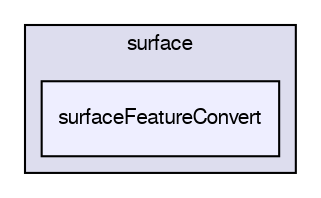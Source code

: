 digraph "applications/utilities/surface/surfaceFeatureConvert" {
  bgcolor=transparent;
  compound=true
  node [ fontsize="10", fontname="FreeSans"];
  edge [ labelfontsize="10", labelfontname="FreeSans"];
  subgraph clusterdir_f17de662d5fa06afbf0442aecb6ca0a0 {
    graph [ bgcolor="#ddddee", pencolor="black", label="surface" fontname="FreeSans", fontsize="10", URL="dir_f17de662d5fa06afbf0442aecb6ca0a0.html"]
  dir_2dfb15651cbcd214f46dc5ecca5bd83c [shape=box, label="surfaceFeatureConvert", style="filled", fillcolor="#eeeeff", pencolor="black", URL="dir_2dfb15651cbcd214f46dc5ecca5bd83c.html"];
  }
}
